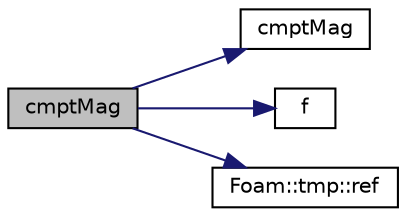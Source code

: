 digraph "cmptMag"
{
  bgcolor="transparent";
  edge [fontname="Helvetica",fontsize="10",labelfontname="Helvetica",labelfontsize="10"];
  node [fontname="Helvetica",fontsize="10",shape=record];
  rankdir="LR";
  Node73939 [label="cmptMag",height=0.2,width=0.4,color="black", fillcolor="grey75", style="filled", fontcolor="black"];
  Node73939 -> Node73940 [color="midnightblue",fontsize="10",style="solid",fontname="Helvetica"];
  Node73940 [label="cmptMag",height=0.2,width=0.4,color="black",URL="$a21851.html#acf2383c8a0a1d5fef3eb5255b950229d"];
  Node73939 -> Node73941 [color="midnightblue",fontsize="10",style="solid",fontname="Helvetica"];
  Node73941 [label="f",height=0.2,width=0.4,color="black",URL="$a18335.html#a888be93833ac7a23170555c69c690288"];
  Node73939 -> Node73942 [color="midnightblue",fontsize="10",style="solid",fontname="Helvetica"];
  Node73942 [label="Foam::tmp::ref",height=0.2,width=0.4,color="black",URL="$a27077.html#aeaf81e641282874cef07f5b808efc83b",tooltip="Return non-const reference or generate a fatal error. "];
}
